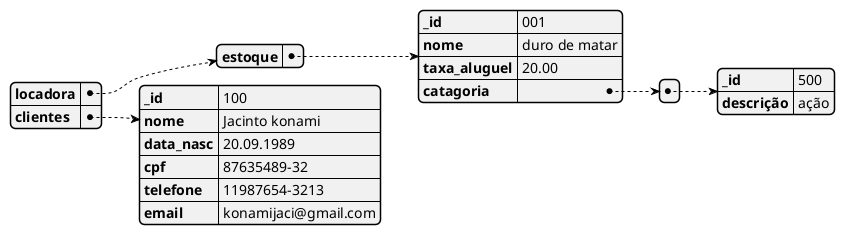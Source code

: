 @startjson
{
    "locadora": {
        "estoque": {
            "_id": "001",
            "nome": "duro de matar",
            "taxa_aluguel": 20.00,
            "catagoria":[
            {"_id": "500", "descrição": "ação"}
            ]
            }
        },
        "clientes": {
            "_id": "100",
            "nome": "Jacinto konami",
            "data_nasc": "20.09.1989",
            "cpf": "87635489-32",
            "telefone": "11987654-3213",
            "email": "konamijaci@gmail.com"
        }
    }

@endjson